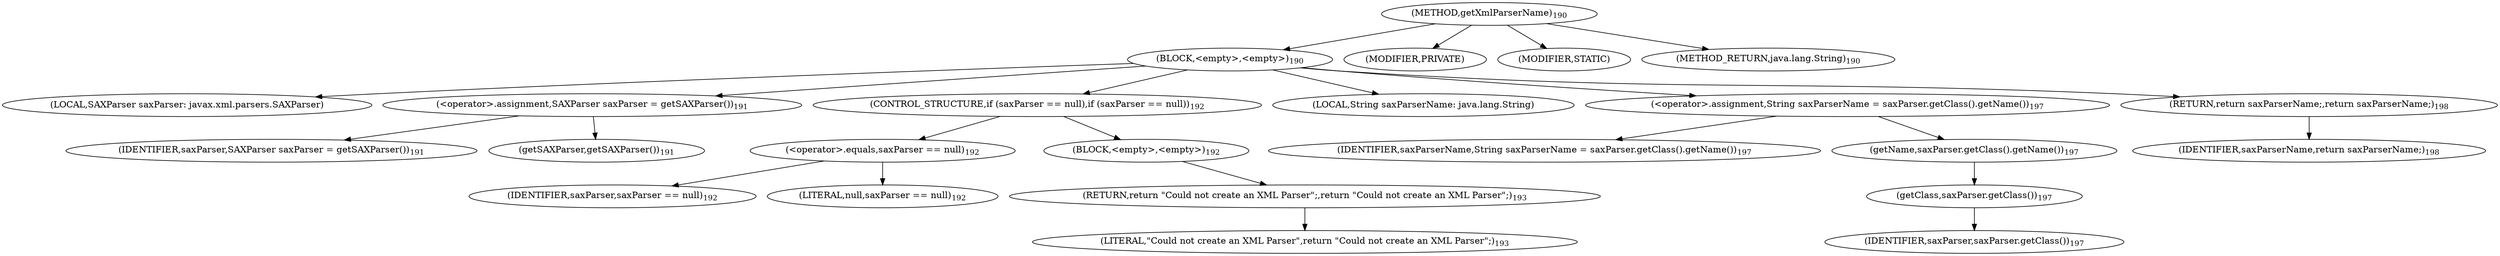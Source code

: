 digraph "getXmlParserName" {  
"255" [label = <(METHOD,getXmlParserName)<SUB>190</SUB>> ]
"256" [label = <(BLOCK,&lt;empty&gt;,&lt;empty&gt;)<SUB>190</SUB>> ]
"257" [label = <(LOCAL,SAXParser saxParser: javax.xml.parsers.SAXParser)> ]
"258" [label = <(&lt;operator&gt;.assignment,SAXParser saxParser = getSAXParser())<SUB>191</SUB>> ]
"259" [label = <(IDENTIFIER,saxParser,SAXParser saxParser = getSAXParser())<SUB>191</SUB>> ]
"260" [label = <(getSAXParser,getSAXParser())<SUB>191</SUB>> ]
"261" [label = <(CONTROL_STRUCTURE,if (saxParser == null),if (saxParser == null))<SUB>192</SUB>> ]
"262" [label = <(&lt;operator&gt;.equals,saxParser == null)<SUB>192</SUB>> ]
"263" [label = <(IDENTIFIER,saxParser,saxParser == null)<SUB>192</SUB>> ]
"264" [label = <(LITERAL,null,saxParser == null)<SUB>192</SUB>> ]
"265" [label = <(BLOCK,&lt;empty&gt;,&lt;empty&gt;)<SUB>192</SUB>> ]
"266" [label = <(RETURN,return &quot;Could not create an XML Parser&quot;;,return &quot;Could not create an XML Parser&quot;;)<SUB>193</SUB>> ]
"267" [label = <(LITERAL,&quot;Could not create an XML Parser&quot;,return &quot;Could not create an XML Parser&quot;;)<SUB>193</SUB>> ]
"268" [label = <(LOCAL,String saxParserName: java.lang.String)> ]
"269" [label = <(&lt;operator&gt;.assignment,String saxParserName = saxParser.getClass().getName())<SUB>197</SUB>> ]
"270" [label = <(IDENTIFIER,saxParserName,String saxParserName = saxParser.getClass().getName())<SUB>197</SUB>> ]
"271" [label = <(getName,saxParser.getClass().getName())<SUB>197</SUB>> ]
"272" [label = <(getClass,saxParser.getClass())<SUB>197</SUB>> ]
"273" [label = <(IDENTIFIER,saxParser,saxParser.getClass())<SUB>197</SUB>> ]
"274" [label = <(RETURN,return saxParserName;,return saxParserName;)<SUB>198</SUB>> ]
"275" [label = <(IDENTIFIER,saxParserName,return saxParserName;)<SUB>198</SUB>> ]
"276" [label = <(MODIFIER,PRIVATE)> ]
"277" [label = <(MODIFIER,STATIC)> ]
"278" [label = <(METHOD_RETURN,java.lang.String)<SUB>190</SUB>> ]
  "255" -> "256" 
  "255" -> "276" 
  "255" -> "277" 
  "255" -> "278" 
  "256" -> "257" 
  "256" -> "258" 
  "256" -> "261" 
  "256" -> "268" 
  "256" -> "269" 
  "256" -> "274" 
  "258" -> "259" 
  "258" -> "260" 
  "261" -> "262" 
  "261" -> "265" 
  "262" -> "263" 
  "262" -> "264" 
  "265" -> "266" 
  "266" -> "267" 
  "269" -> "270" 
  "269" -> "271" 
  "271" -> "272" 
  "272" -> "273" 
  "274" -> "275" 
}
